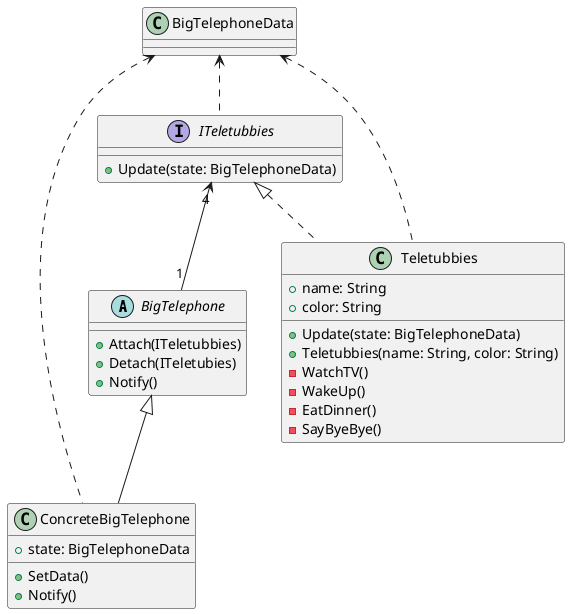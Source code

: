 @startuml teletubsCD

BigTelephone <|-- ConcreteBigTelephone
ITeletubbies <|.. Teletubbies
ITeletubbies "4" <-- "1" BigTelephone  
BigTelephoneData <.. ITeletubbies
BigTelephoneData <.. ConcreteBigTelephone 
BigTelephoneData <.. Teletubbies

abstract class BigTelephone{
     {method} +Attach(ITeletubbies)
     {method} +Detach(ITeletubies)
     {method} +Notify()
}

class BigTelephoneData
{
    
}

class ConcreteBigTelephone{
    {field} +state: BigTelephoneData

    {method} +SetData()
    {method} +Notify()
    
}

Interface ITeletubbies {
    {method} +Update(state: BigTelephoneData)
}

class Teletubbies {
    {field} +name: String
    {field} +color: String

    {method} +Update(state: BigTelephoneData)
    {method} +Teletubbies(name: String, color: String)
    {method} -WatchTV()
    {method} -WakeUp()
    {method} -EatDinner()
    {method} -SayByeBye()
    
}

@enduml